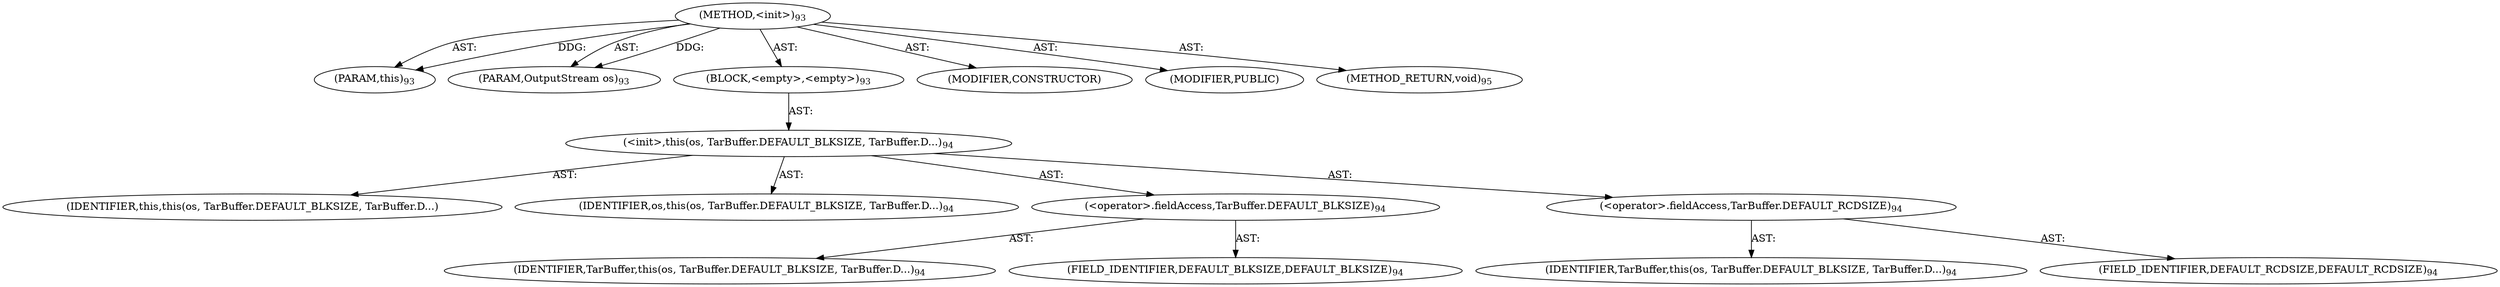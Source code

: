 digraph "&lt;init&gt;" {  
"111669149696" [label = <(METHOD,&lt;init&gt;)<SUB>93</SUB>> ]
"115964117004" [label = <(PARAM,this)<SUB>93</SUB>> ]
"115964117007" [label = <(PARAM,OutputStream os)<SUB>93</SUB>> ]
"25769803776" [label = <(BLOCK,&lt;empty&gt;,&lt;empty&gt;)<SUB>93</SUB>> ]
"30064771072" [label = <(&lt;init&gt;,this(os, TarBuffer.DEFAULT_BLKSIZE, TarBuffer.D...)<SUB>94</SUB>> ]
"68719476802" [label = <(IDENTIFIER,this,this(os, TarBuffer.DEFAULT_BLKSIZE, TarBuffer.D...)> ]
"68719476811" [label = <(IDENTIFIER,os,this(os, TarBuffer.DEFAULT_BLKSIZE, TarBuffer.D...)<SUB>94</SUB>> ]
"30064771073" [label = <(&lt;operator&gt;.fieldAccess,TarBuffer.DEFAULT_BLKSIZE)<SUB>94</SUB>> ]
"68719476812" [label = <(IDENTIFIER,TarBuffer,this(os, TarBuffer.DEFAULT_BLKSIZE, TarBuffer.D...)<SUB>94</SUB>> ]
"55834574848" [label = <(FIELD_IDENTIFIER,DEFAULT_BLKSIZE,DEFAULT_BLKSIZE)<SUB>94</SUB>> ]
"30064771074" [label = <(&lt;operator&gt;.fieldAccess,TarBuffer.DEFAULT_RCDSIZE)<SUB>94</SUB>> ]
"68719476813" [label = <(IDENTIFIER,TarBuffer,this(os, TarBuffer.DEFAULT_BLKSIZE, TarBuffer.D...)<SUB>94</SUB>> ]
"55834574849" [label = <(FIELD_IDENTIFIER,DEFAULT_RCDSIZE,DEFAULT_RCDSIZE)<SUB>94</SUB>> ]
"133143986191" [label = <(MODIFIER,CONSTRUCTOR)> ]
"133143986192" [label = <(MODIFIER,PUBLIC)> ]
"128849018880" [label = <(METHOD_RETURN,void)<SUB>95</SUB>> ]
  "111669149696" -> "115964117004"  [ label = "AST: "] 
  "111669149696" -> "115964117007"  [ label = "AST: "] 
  "111669149696" -> "25769803776"  [ label = "AST: "] 
  "111669149696" -> "133143986191"  [ label = "AST: "] 
  "111669149696" -> "133143986192"  [ label = "AST: "] 
  "111669149696" -> "128849018880"  [ label = "AST: "] 
  "25769803776" -> "30064771072"  [ label = "AST: "] 
  "30064771072" -> "68719476802"  [ label = "AST: "] 
  "30064771072" -> "68719476811"  [ label = "AST: "] 
  "30064771072" -> "30064771073"  [ label = "AST: "] 
  "30064771072" -> "30064771074"  [ label = "AST: "] 
  "30064771073" -> "68719476812"  [ label = "AST: "] 
  "30064771073" -> "55834574848"  [ label = "AST: "] 
  "30064771074" -> "68719476813"  [ label = "AST: "] 
  "30064771074" -> "55834574849"  [ label = "AST: "] 
  "111669149696" -> "115964117004"  [ label = "DDG: "] 
  "111669149696" -> "115964117007"  [ label = "DDG: "] 
}
